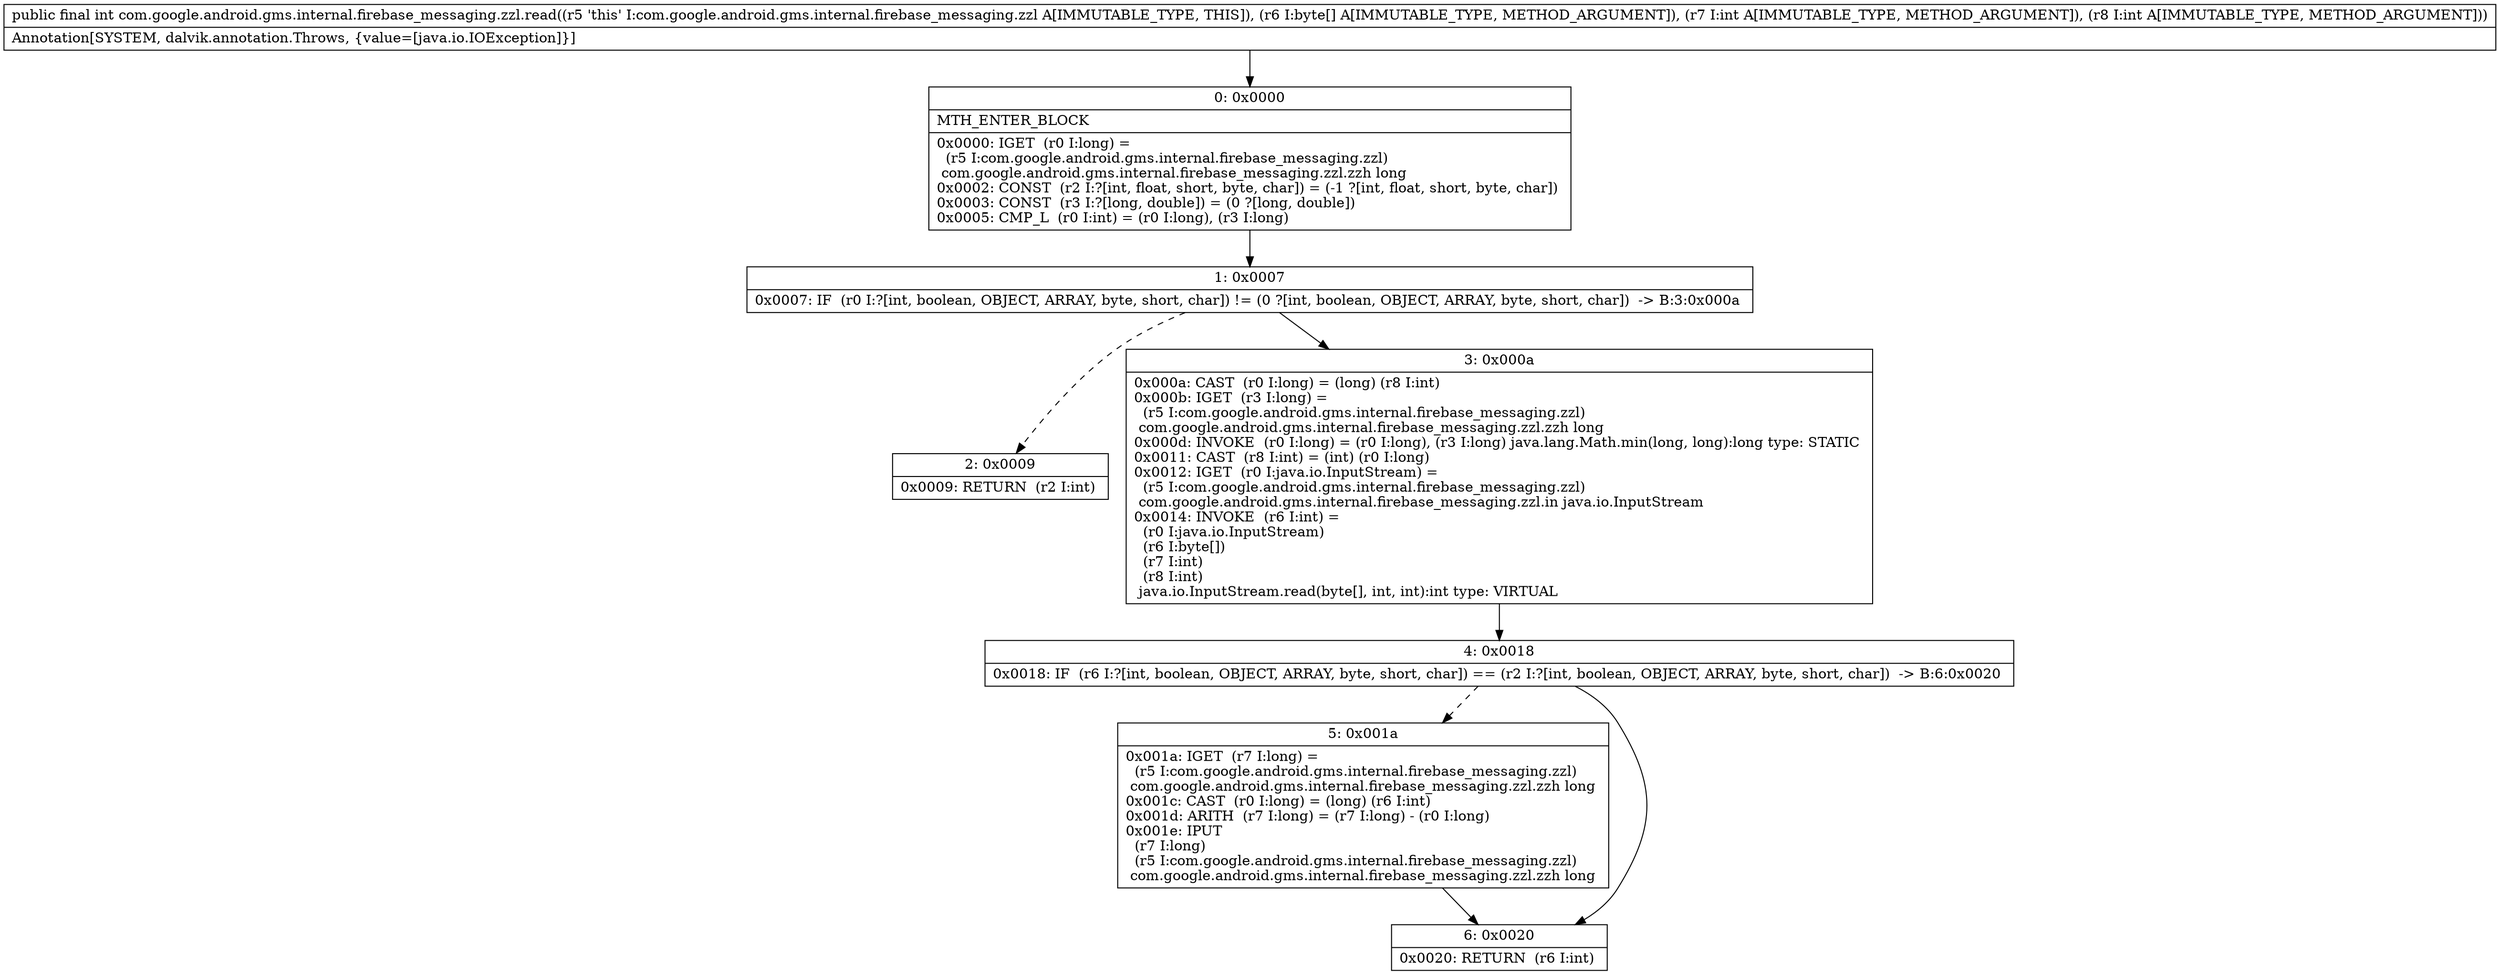 digraph "CFG forcom.google.android.gms.internal.firebase_messaging.zzl.read([BII)I" {
Node_0 [shape=record,label="{0\:\ 0x0000|MTH_ENTER_BLOCK\l|0x0000: IGET  (r0 I:long) = \l  (r5 I:com.google.android.gms.internal.firebase_messaging.zzl)\l com.google.android.gms.internal.firebase_messaging.zzl.zzh long \l0x0002: CONST  (r2 I:?[int, float, short, byte, char]) = (\-1 ?[int, float, short, byte, char]) \l0x0003: CONST  (r3 I:?[long, double]) = (0 ?[long, double]) \l0x0005: CMP_L  (r0 I:int) = (r0 I:long), (r3 I:long) \l}"];
Node_1 [shape=record,label="{1\:\ 0x0007|0x0007: IF  (r0 I:?[int, boolean, OBJECT, ARRAY, byte, short, char]) != (0 ?[int, boolean, OBJECT, ARRAY, byte, short, char])  \-\> B:3:0x000a \l}"];
Node_2 [shape=record,label="{2\:\ 0x0009|0x0009: RETURN  (r2 I:int) \l}"];
Node_3 [shape=record,label="{3\:\ 0x000a|0x000a: CAST  (r0 I:long) = (long) (r8 I:int) \l0x000b: IGET  (r3 I:long) = \l  (r5 I:com.google.android.gms.internal.firebase_messaging.zzl)\l com.google.android.gms.internal.firebase_messaging.zzl.zzh long \l0x000d: INVOKE  (r0 I:long) = (r0 I:long), (r3 I:long) java.lang.Math.min(long, long):long type: STATIC \l0x0011: CAST  (r8 I:int) = (int) (r0 I:long) \l0x0012: IGET  (r0 I:java.io.InputStream) = \l  (r5 I:com.google.android.gms.internal.firebase_messaging.zzl)\l com.google.android.gms.internal.firebase_messaging.zzl.in java.io.InputStream \l0x0014: INVOKE  (r6 I:int) = \l  (r0 I:java.io.InputStream)\l  (r6 I:byte[])\l  (r7 I:int)\l  (r8 I:int)\l java.io.InputStream.read(byte[], int, int):int type: VIRTUAL \l}"];
Node_4 [shape=record,label="{4\:\ 0x0018|0x0018: IF  (r6 I:?[int, boolean, OBJECT, ARRAY, byte, short, char]) == (r2 I:?[int, boolean, OBJECT, ARRAY, byte, short, char])  \-\> B:6:0x0020 \l}"];
Node_5 [shape=record,label="{5\:\ 0x001a|0x001a: IGET  (r7 I:long) = \l  (r5 I:com.google.android.gms.internal.firebase_messaging.zzl)\l com.google.android.gms.internal.firebase_messaging.zzl.zzh long \l0x001c: CAST  (r0 I:long) = (long) (r6 I:int) \l0x001d: ARITH  (r7 I:long) = (r7 I:long) \- (r0 I:long) \l0x001e: IPUT  \l  (r7 I:long)\l  (r5 I:com.google.android.gms.internal.firebase_messaging.zzl)\l com.google.android.gms.internal.firebase_messaging.zzl.zzh long \l}"];
Node_6 [shape=record,label="{6\:\ 0x0020|0x0020: RETURN  (r6 I:int) \l}"];
MethodNode[shape=record,label="{public final int com.google.android.gms.internal.firebase_messaging.zzl.read((r5 'this' I:com.google.android.gms.internal.firebase_messaging.zzl A[IMMUTABLE_TYPE, THIS]), (r6 I:byte[] A[IMMUTABLE_TYPE, METHOD_ARGUMENT]), (r7 I:int A[IMMUTABLE_TYPE, METHOD_ARGUMENT]), (r8 I:int A[IMMUTABLE_TYPE, METHOD_ARGUMENT]))  | Annotation[SYSTEM, dalvik.annotation.Throws, \{value=[java.io.IOException]\}]\l}"];
MethodNode -> Node_0;
Node_0 -> Node_1;
Node_1 -> Node_2[style=dashed];
Node_1 -> Node_3;
Node_3 -> Node_4;
Node_4 -> Node_5[style=dashed];
Node_4 -> Node_6;
Node_5 -> Node_6;
}

